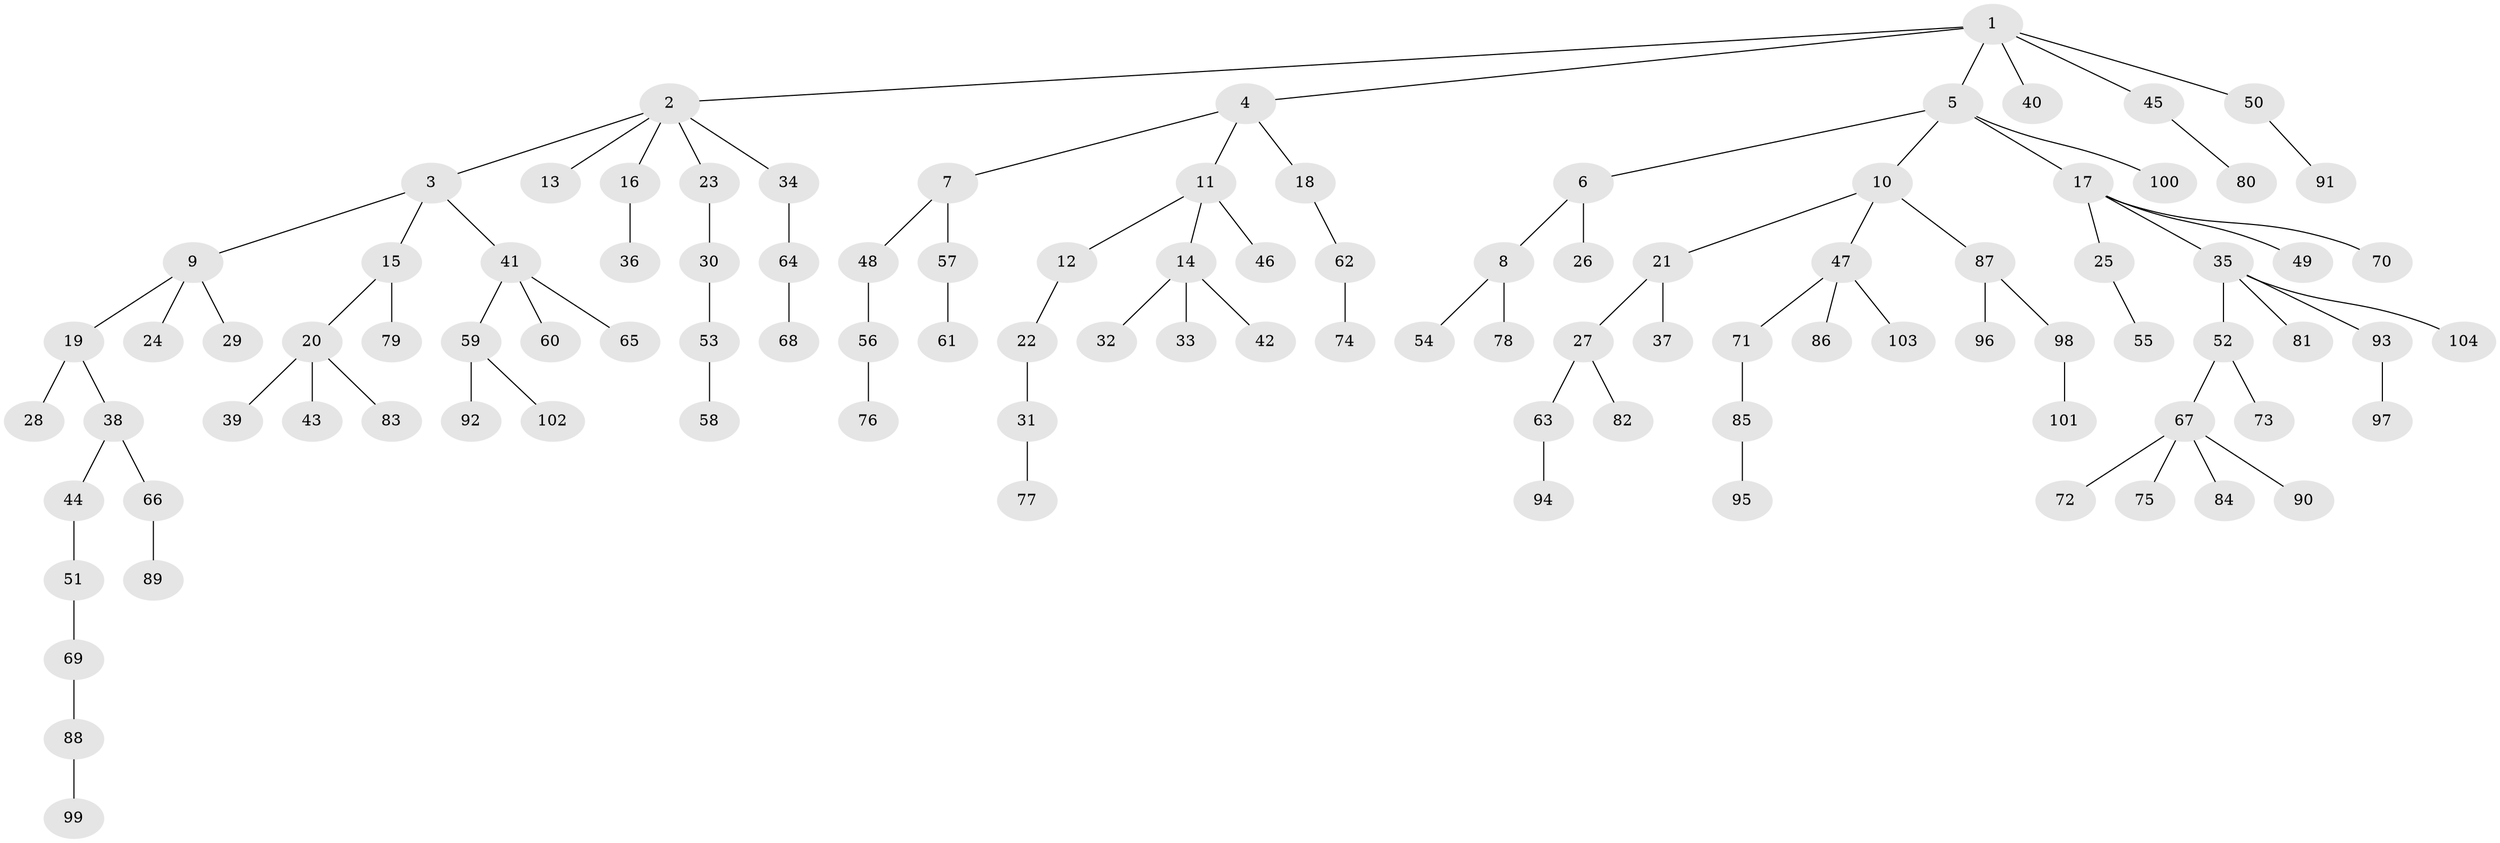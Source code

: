 // Generated by graph-tools (version 1.1) at 2025/53/03/09/25 04:53:57]
// undirected, 104 vertices, 103 edges
graph export_dot {
graph [start="1"]
  node [color=gray90,style=filled];
  1;
  2;
  3;
  4;
  5;
  6;
  7;
  8;
  9;
  10;
  11;
  12;
  13;
  14;
  15;
  16;
  17;
  18;
  19;
  20;
  21;
  22;
  23;
  24;
  25;
  26;
  27;
  28;
  29;
  30;
  31;
  32;
  33;
  34;
  35;
  36;
  37;
  38;
  39;
  40;
  41;
  42;
  43;
  44;
  45;
  46;
  47;
  48;
  49;
  50;
  51;
  52;
  53;
  54;
  55;
  56;
  57;
  58;
  59;
  60;
  61;
  62;
  63;
  64;
  65;
  66;
  67;
  68;
  69;
  70;
  71;
  72;
  73;
  74;
  75;
  76;
  77;
  78;
  79;
  80;
  81;
  82;
  83;
  84;
  85;
  86;
  87;
  88;
  89;
  90;
  91;
  92;
  93;
  94;
  95;
  96;
  97;
  98;
  99;
  100;
  101;
  102;
  103;
  104;
  1 -- 2;
  1 -- 4;
  1 -- 5;
  1 -- 40;
  1 -- 45;
  1 -- 50;
  2 -- 3;
  2 -- 13;
  2 -- 16;
  2 -- 23;
  2 -- 34;
  3 -- 9;
  3 -- 15;
  3 -- 41;
  4 -- 7;
  4 -- 11;
  4 -- 18;
  5 -- 6;
  5 -- 10;
  5 -- 17;
  5 -- 100;
  6 -- 8;
  6 -- 26;
  7 -- 48;
  7 -- 57;
  8 -- 54;
  8 -- 78;
  9 -- 19;
  9 -- 24;
  9 -- 29;
  10 -- 21;
  10 -- 47;
  10 -- 87;
  11 -- 12;
  11 -- 14;
  11 -- 46;
  12 -- 22;
  14 -- 32;
  14 -- 33;
  14 -- 42;
  15 -- 20;
  15 -- 79;
  16 -- 36;
  17 -- 25;
  17 -- 35;
  17 -- 49;
  17 -- 70;
  18 -- 62;
  19 -- 28;
  19 -- 38;
  20 -- 39;
  20 -- 43;
  20 -- 83;
  21 -- 27;
  21 -- 37;
  22 -- 31;
  23 -- 30;
  25 -- 55;
  27 -- 63;
  27 -- 82;
  30 -- 53;
  31 -- 77;
  34 -- 64;
  35 -- 52;
  35 -- 81;
  35 -- 93;
  35 -- 104;
  38 -- 44;
  38 -- 66;
  41 -- 59;
  41 -- 60;
  41 -- 65;
  44 -- 51;
  45 -- 80;
  47 -- 71;
  47 -- 86;
  47 -- 103;
  48 -- 56;
  50 -- 91;
  51 -- 69;
  52 -- 67;
  52 -- 73;
  53 -- 58;
  56 -- 76;
  57 -- 61;
  59 -- 92;
  59 -- 102;
  62 -- 74;
  63 -- 94;
  64 -- 68;
  66 -- 89;
  67 -- 72;
  67 -- 75;
  67 -- 84;
  67 -- 90;
  69 -- 88;
  71 -- 85;
  85 -- 95;
  87 -- 96;
  87 -- 98;
  88 -- 99;
  93 -- 97;
  98 -- 101;
}
